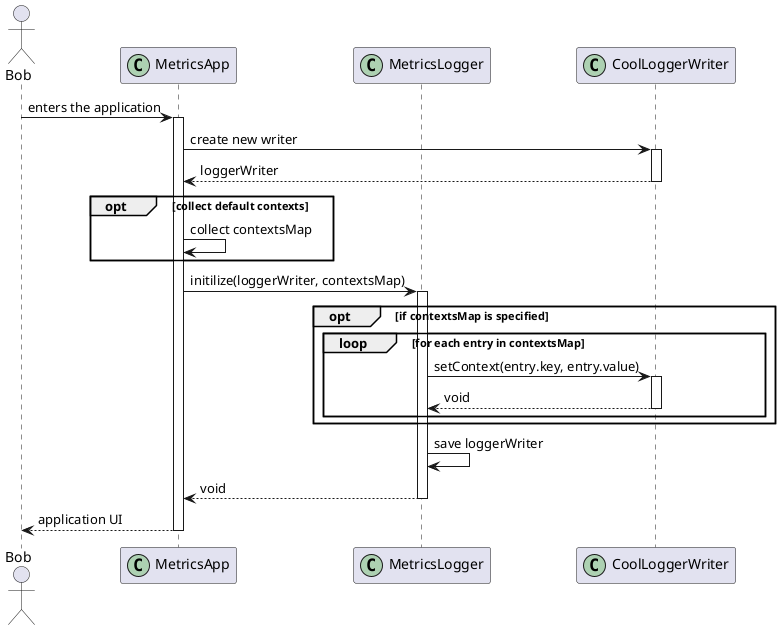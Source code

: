@startuml metrics_logger_initialize_sequence_diagram

skinparam ParticipantPadding 20
skinparam BoxPadding 10

actor Bob

participant MetricsApp << (C,#ADD1B2) >>
participant MetricsLogger << (C,#ADD1B2) >>
participant CoolLoggerWriter << (C,#ADD1B2) >>

Bob -> MetricsApp : enters the application
activate MetricsApp

MetricsApp -> CoolLoggerWriter : create new writer
activate CoolLoggerWriter
return loggerWriter

opt collect default contexts
    MetricsApp -> MetricsApp : collect contextsMap
end

MetricsApp -> MetricsLogger : initilize(loggerWriter, contextsMap)
activate MetricsLogger
opt if contextsMap is specified
    loop for each entry in contextsMap
        MetricsLogger -> CoolLoggerWriter : setContext(entry.key, entry.value)
        activate CoolLoggerWriter
        return void
    end
end

MetricsLogger -> MetricsLogger : save loggerWriter
return void

return application UI
@enduml
